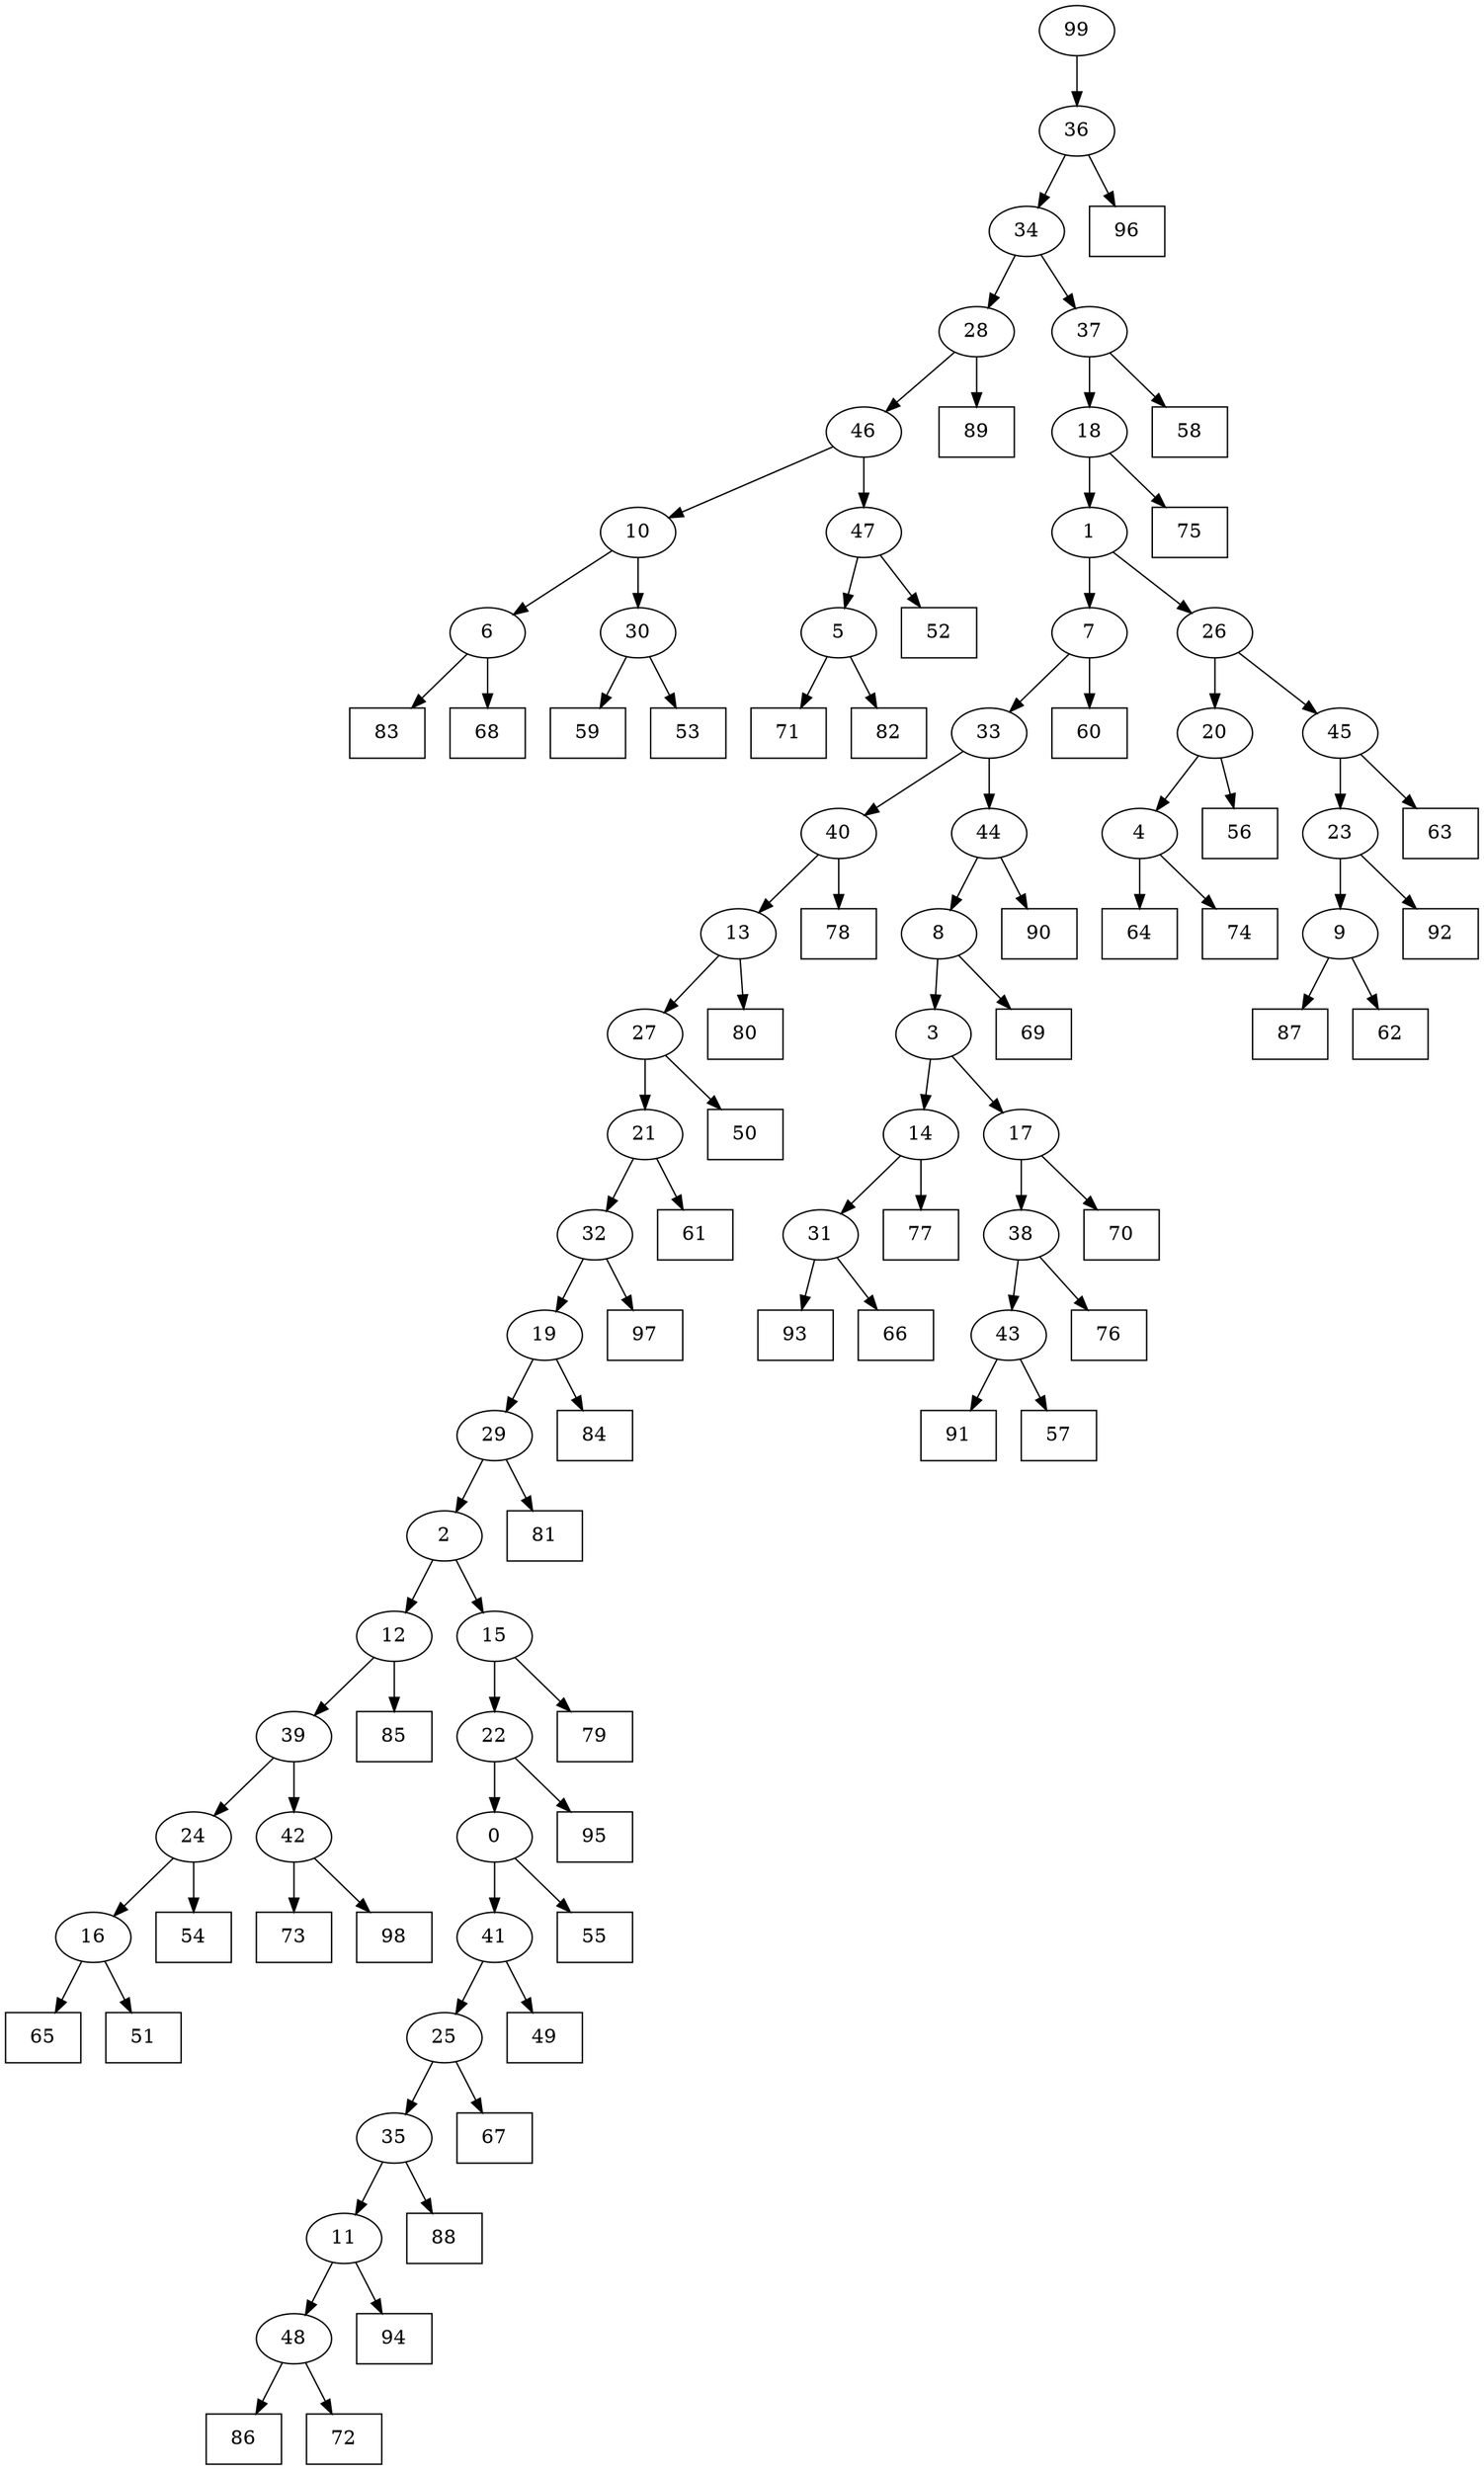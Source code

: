 digraph G {
0[label="0"];
1[label="1"];
2[label="2"];
3[label="3"];
4[label="4"];
5[label="5"];
6[label="6"];
7[label="7"];
8[label="8"];
9[label="9"];
10[label="10"];
11[label="11"];
12[label="12"];
13[label="13"];
14[label="14"];
15[label="15"];
16[label="16"];
17[label="17"];
18[label="18"];
19[label="19"];
20[label="20"];
21[label="21"];
22[label="22"];
23[label="23"];
24[label="24"];
25[label="25"];
26[label="26"];
27[label="27"];
28[label="28"];
29[label="29"];
30[label="30"];
31[label="31"];
32[label="32"];
33[label="33"];
34[label="34"];
35[label="35"];
36[label="36"];
37[label="37"];
38[label="38"];
39[label="39"];
40[label="40"];
41[label="41"];
42[label="42"];
43[label="43"];
44[label="44"];
45[label="45"];
46[label="46"];
47[label="47"];
48[label="48"];
49[shape=box,label="76"];
50[shape=box,label="94"];
51[shape=box,label="55"];
52[shape=box,label="97"];
53[shape=box,label="73"];
54[shape=box,label="98"];
55[shape=box,label="84"];
56[shape=box,label="60"];
57[shape=box,label="70"];
58[shape=box,label="75"];
59[shape=box,label="95"];
60[shape=box,label="86"];
61[shape=box,label="87"];
62[shape=box,label="56"];
63[shape=box,label="90"];
64[shape=box,label="88"];
65[shape=box,label="79"];
66[shape=box,label="69"];
67[shape=box,label="54"];
68[shape=box,label="89"];
69[shape=box,label="58"];
70[shape=box,label="96"];
71[shape=box,label="64"];
72[shape=box,label="50"];
73[shape=box,label="81"];
74[shape=box,label="63"];
75[shape=box,label="80"];
76[shape=box,label="65"];
77[shape=box,label="62"];
78[shape=box,label="71"];
79[shape=box,label="82"];
80[shape=box,label="92"];
81[shape=box,label="83"];
82[shape=box,label="59"];
83[shape=box,label="93"];
84[shape=box,label="68"];
85[shape=box,label="78"];
86[shape=box,label="66"];
87[shape=box,label="53"];
88[shape=box,label="77"];
89[shape=box,label="52"];
90[shape=box,label="74"];
91[shape=box,label="91"];
92[shape=box,label="72"];
93[shape=box,label="85"];
94[shape=box,label="67"];
95[shape=box,label="49"];
96[shape=box,label="51"];
97[shape=box,label="57"];
98[shape=box,label="61"];
99[label="99"];
4->71 ;
31->86 ;
45->74 ;
23->80 ;
40->85 ;
20->62 ;
17->38 ;
7->56 ;
38->49 ;
9->61 ;
44->63 ;
29->73 ;
2->15 ;
17->57 ;
22->0 ;
15->65 ;
30->87 ;
6->81 ;
25->94 ;
43->97 ;
3->14 ;
14->31 ;
8->66 ;
44->8 ;
4->90 ;
33->44 ;
30->82 ;
14->88 ;
16->96 ;
5->79 ;
39->24 ;
99->36 ;
48->60 ;
41->25 ;
27->72 ;
42->54 ;
19->29 ;
40->13 ;
9->77 ;
35->64 ;
28->46 ;
32->52 ;
23->9 ;
26->20 ;
20->4 ;
37->69 ;
25->35 ;
5->78 ;
0->51 ;
39->42 ;
46->10 ;
36->70 ;
11->48 ;
48->92 ;
24->16 ;
16->76 ;
19->55 ;
36->34 ;
38->43 ;
34->28 ;
28->68 ;
10->30 ;
10->6 ;
6->84 ;
13->27 ;
29->2 ;
0->41 ;
41->95 ;
43->91 ;
27->21 ;
21->98 ;
33->40 ;
8->3 ;
7->33 ;
13->75 ;
15->22 ;
22->59 ;
42->53 ;
12->93 ;
1->7 ;
31->83 ;
2->12 ;
12->39 ;
34->37 ;
35->11 ;
11->50 ;
47->89 ;
37->18 ;
18->1 ;
1->26 ;
24->67 ;
26->45 ;
45->23 ;
3->17 ;
46->47 ;
47->5 ;
18->58 ;
21->32 ;
32->19 ;
}
